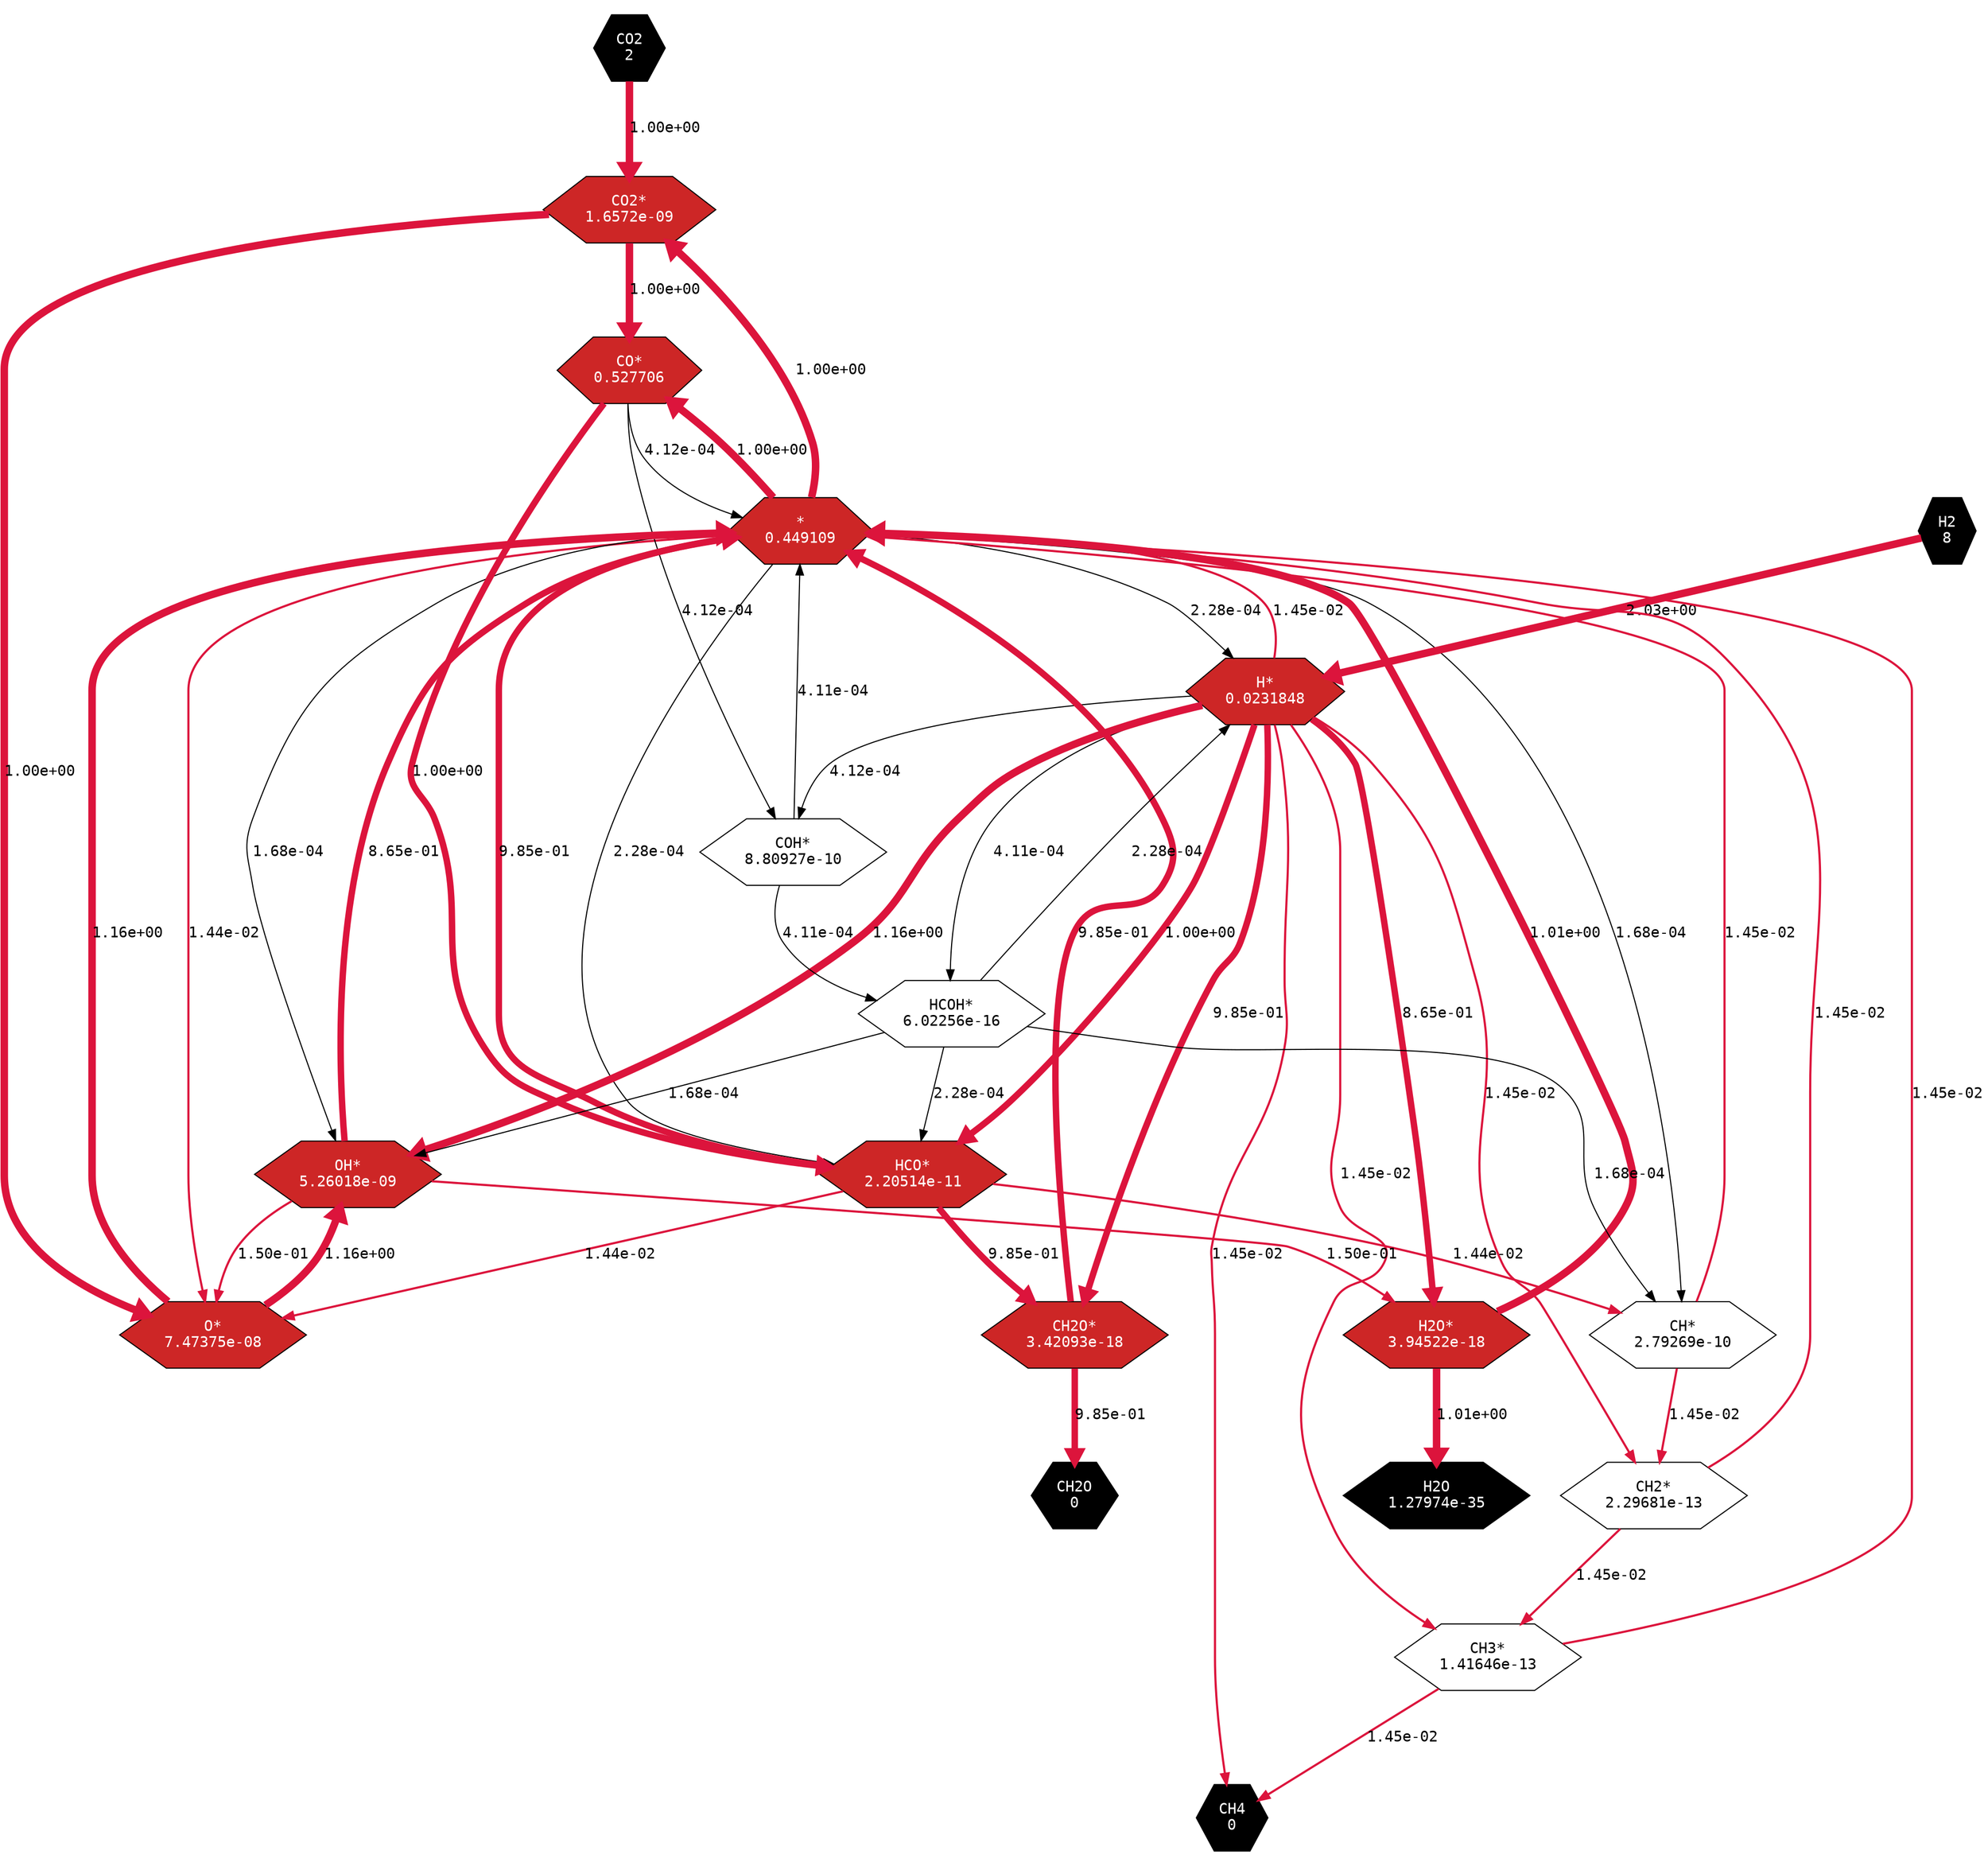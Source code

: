 strict digraph G {
	layout=dot
	rotate=0
	ratio=1
	rankdir=TB
	root=CO2
	"CO2" -> "CO2*" [label="1.00e+00",fontname="monospace",penwidth=7,color=crimson];
	"*" -> "CO2*" [label="1.00e+00",fontname="monospace",penwidth=7,color=crimson];
	"H2" -> "H*" [label="2.03e+00",fontname="monospace",penwidth=7,color=crimson];
	"*" -> "H*" [label="2.03e+00",fontname="monospace",penwidth=7,color=crimson];
	"H2O*" -> "H2O" [label="1.01e+00",fontname="monospace",penwidth=7,color=crimson];
	"H2O*" -> "*" [label="1.01e+00",fontname="monospace",penwidth=7,color=crimson];
	"CO2*" -> "CO*" [label="1.00e+00",fontname="monospace",penwidth=7,color=crimson];
	"CO2*" -> "O*" [label="1.00e+00",fontname="monospace",penwidth=7,color=crimson];
	"*" -> "CO*" [label="1.00e+00",fontname="monospace",penwidth=7,color=crimson];
	"*" -> "O*" [label="1.00e+00",fontname="monospace",penwidth=7,color=crimson];
	"CO*" -> "HCO*" [label="1.00e+00",fontname="monospace",penwidth=6,color=crimson];
	"H*" -> "HCO*" [label="1.00e+00",fontname="monospace",penwidth=6,color=crimson];
	"CO*" -> "*" [label="1.00e+00",fontname="monospace",penwidth=6,color=crimson];
	"H*" -> "*" [label="1.00e+00",fontname="monospace",penwidth=6,color=crimson];
	"HCO*" -> "CH*" [label="1.44e-02",fontname="monospace",penwidth=2,color=crimson];
	"HCO*" -> "O*" [label="1.44e-02",fontname="monospace",penwidth=2,color=crimson];
	"*" -> "CH*" [label="1.44e-02",fontname="monospace",penwidth=2,color=crimson];
	"*" -> "O*" [label="1.44e-02",fontname="monospace",penwidth=2,color=crimson];
	"CO*" -> "COH*" [label="4.12e-04",fontname="monospace",penwidth=1,color=black];
	"H*" -> "COH*" [label="4.12e-04",fontname="monospace",penwidth=1,color=black];
	"CO*" -> "*" [label="4.12e-04",fontname="monospace",penwidth=1,color=black];
	"H*" -> "*" [label="4.12e-04",fontname="monospace",penwidth=1,color=black];
	"CH*" -> "CH2*" [label="1.45e-02",fontname="monospace",penwidth=2,color=crimson];
	"CH*" -> "*" [label="1.45e-02",fontname="monospace",penwidth=2,color=crimson];
	"H*" -> "CH2*" [label="1.45e-02",fontname="monospace",penwidth=2,color=crimson];
	"H*" -> "*" [label="1.45e-02",fontname="monospace",penwidth=2,color=crimson];
	"CH2*" -> "CH3*" [label="1.45e-02",fontname="monospace",penwidth=2,color=crimson];
	"CH2*" -> "*" [label="1.45e-02",fontname="monospace",penwidth=2,color=crimson];
	"H*" -> "CH3*" [label="1.45e-02",fontname="monospace",penwidth=2,color=crimson];
	"H*" -> "*" [label="1.45e-02",fontname="monospace",penwidth=2,color=crimson];
	"HCO*" -> "CH2O*" [label="9.85e-01",fontname="monospace",penwidth=6,color=crimson];
	"HCO*" -> "*" [label="9.85e-01",fontname="monospace",penwidth=6,color=crimson];
	"H*" -> "CH2O*" [label="9.85e-01",fontname="monospace",penwidth=6,color=crimson];
	"H*" -> "*" [label="9.85e-01",fontname="monospace",penwidth=6,color=crimson];
	"HCOH*" -> "HCO*" [label="2.28e-04",fontname="monospace",penwidth=1,color=black];
	"*" -> "HCO*" [label="2.28e-04",fontname="monospace",penwidth=1,color=black];
	"HCOH*" -> "H*" [label="2.28e-04",fontname="monospace",penwidth=1,color=black];
	"*" -> "H*" [label="2.28e-04",fontname="monospace",penwidth=1,color=black];
	"COH*" -> "HCOH*" [label="4.11e-04",fontname="monospace",penwidth=1,color=black];
	"COH*" -> "*" [label="4.11e-04",fontname="monospace",penwidth=1,color=black];
	"H*" -> "HCOH*" [label="4.11e-04",fontname="monospace",penwidth=1,color=black];
	"H*" -> "*" [label="4.11e-04",fontname="monospace",penwidth=1,color=black];
	"HCOH*" -> "CH*" [label="1.68e-04",fontname="monospace",penwidth=1,color=black];
	"HCOH*" -> "OH*" [label="1.68e-04",fontname="monospace",penwidth=1,color=black];
	"*" -> "CH*" [label="1.68e-04",fontname="monospace",penwidth=1,color=black];
	"*" -> "OH*" [label="1.68e-04",fontname="monospace",penwidth=1,color=black];
	"O*" -> "OH*" [label="1.16e+00",fontname="monospace",penwidth=7,color=crimson];
	"O*" -> "*" [label="1.16e+00",fontname="monospace",penwidth=7,color=crimson];
	"H*" -> "OH*" [label="1.16e+00",fontname="monospace",penwidth=7,color=crimson];
	"H*" -> "*" [label="1.16e+00",fontname="monospace",penwidth=7,color=crimson];
	"OH*" -> "H2O*" [label="8.65e-01",fontname="monospace",penwidth=6,color=crimson];
	"OH*" -> "*" [label="8.65e-01",fontname="monospace",penwidth=6,color=crimson];
	"H*" -> "H2O*" [label="8.65e-01",fontname="monospace",penwidth=6,color=crimson];
	"H*" -> "*" [label="8.65e-01",fontname="monospace",penwidth=6,color=crimson];
	"OH*" -> "O*" [label="1.50e-01",fontname="monospace",penwidth=2,color=crimson];
	"OH*" -> "H2O*" [label="1.50e-01",fontname="monospace",penwidth=2,color=crimson];
	"OH*" -> "O*" [label="1.50e-01",fontname="monospace",penwidth=2,color=crimson];
	"OH*" -> "H2O*" [label="1.50e-01",fontname="monospace",penwidth=2,color=crimson];
	"CH3*" -> "CH4" [label="1.45e-02",fontname="monospace",penwidth=2,color=crimson];
	"H*" -> "CH4" [label="1.45e-02",fontname="monospace",penwidth=2,color=crimson];
	"CH3*" -> "*" [label="1.45e-02",fontname="monospace",penwidth=2,color=crimson];
	"H*" -> "*" [label="1.45e-02",fontname="monospace",penwidth=2,color=crimson];
	"CH2O*" -> "CH2O" [label="9.85e-01",fontname="monospace",penwidth=6,color=crimson];
	"CH2O*" -> "*" [label="9.85e-01",fontname="monospace",penwidth=6,color=crimson];
	"CH4"[fontname="monospace",shape=hexagon,label="CH4\n0",fillcolor=black,style=filled,fontcolor=white];
	"HCOH*"[fontname="monospace",shape=hexagon,label="HCOH*\n6.02256e-16"];
	"CH2O"[fontname="monospace",shape=hexagon,label="CH2O\n0",fillcolor=black,style=filled,fontcolor=white];
	"CH2O*"[fontname="monospace",shape=hexagon,label="CH2O*\n3.42093e-18",fillcolor=firebrick3,style=filled,fontcolor=white];
	"H2O"[fontname="monospace",shape=hexagon,label="H2O\n1.27974e-35",fillcolor=black,style=filled,fontcolor=white];
	"H*"[fontname="monospace",shape=hexagon,label="H*\n0.0231848",fillcolor=firebrick3,style=filled,fontcolor=white];
	"*"[fontname="monospace",shape=hexagon,label="*\n0.449109",fillcolor=firebrick3,style=filled,fontcolor=white];
	"CH3*"[fontname="monospace",shape=hexagon,label="CH3*\n1.41646e-13"];
	"OH*"[fontname="monospace",shape=hexagon,label="OH*\n5.26018e-09",fillcolor=firebrick3,style=filled,fontcolor=white];
	"H2"[fontname="monospace",shape=hexagon,label="H2\n8",fillcolor=black,style=filled,fontcolor=white];
	"CH*"[fontname="monospace",shape=hexagon,label="CH*\n2.79269e-10"];
	"H2O*"[fontname="monospace",shape=hexagon,label="H2O*\n3.94522e-18",fillcolor=firebrick3,style=filled,fontcolor=white];
	"CH2*"[fontname="monospace",shape=hexagon,label="CH2*\n2.29681e-13"];
	"CO*"[fontname="monospace",shape=hexagon,label="CO*\n0.527706",fillcolor=firebrick3,style=filled,fontcolor=white];
	"O*"[fontname="monospace",shape=hexagon,label="O*\n7.47375e-08",fillcolor=firebrick3,style=filled,fontcolor=white];
	"CO2*"[fontname="monospace",shape=hexagon,label="CO2*\n1.6572e-09",fillcolor=firebrick3,style=filled,fontcolor=white];
	"COH*"[fontname="monospace",shape=hexagon,label="COH*\n8.80927e-10"];
	"HCO*"[fontname="monospace",shape=hexagon,label="HCO*\n2.20514e-11",fillcolor=firebrick3,style=filled,fontcolor=white];
	"CO2"[fontname="monospace",shape=hexagon,label="CO2\n2",fillcolor=black,style=filled,fontcolor=white];
}
